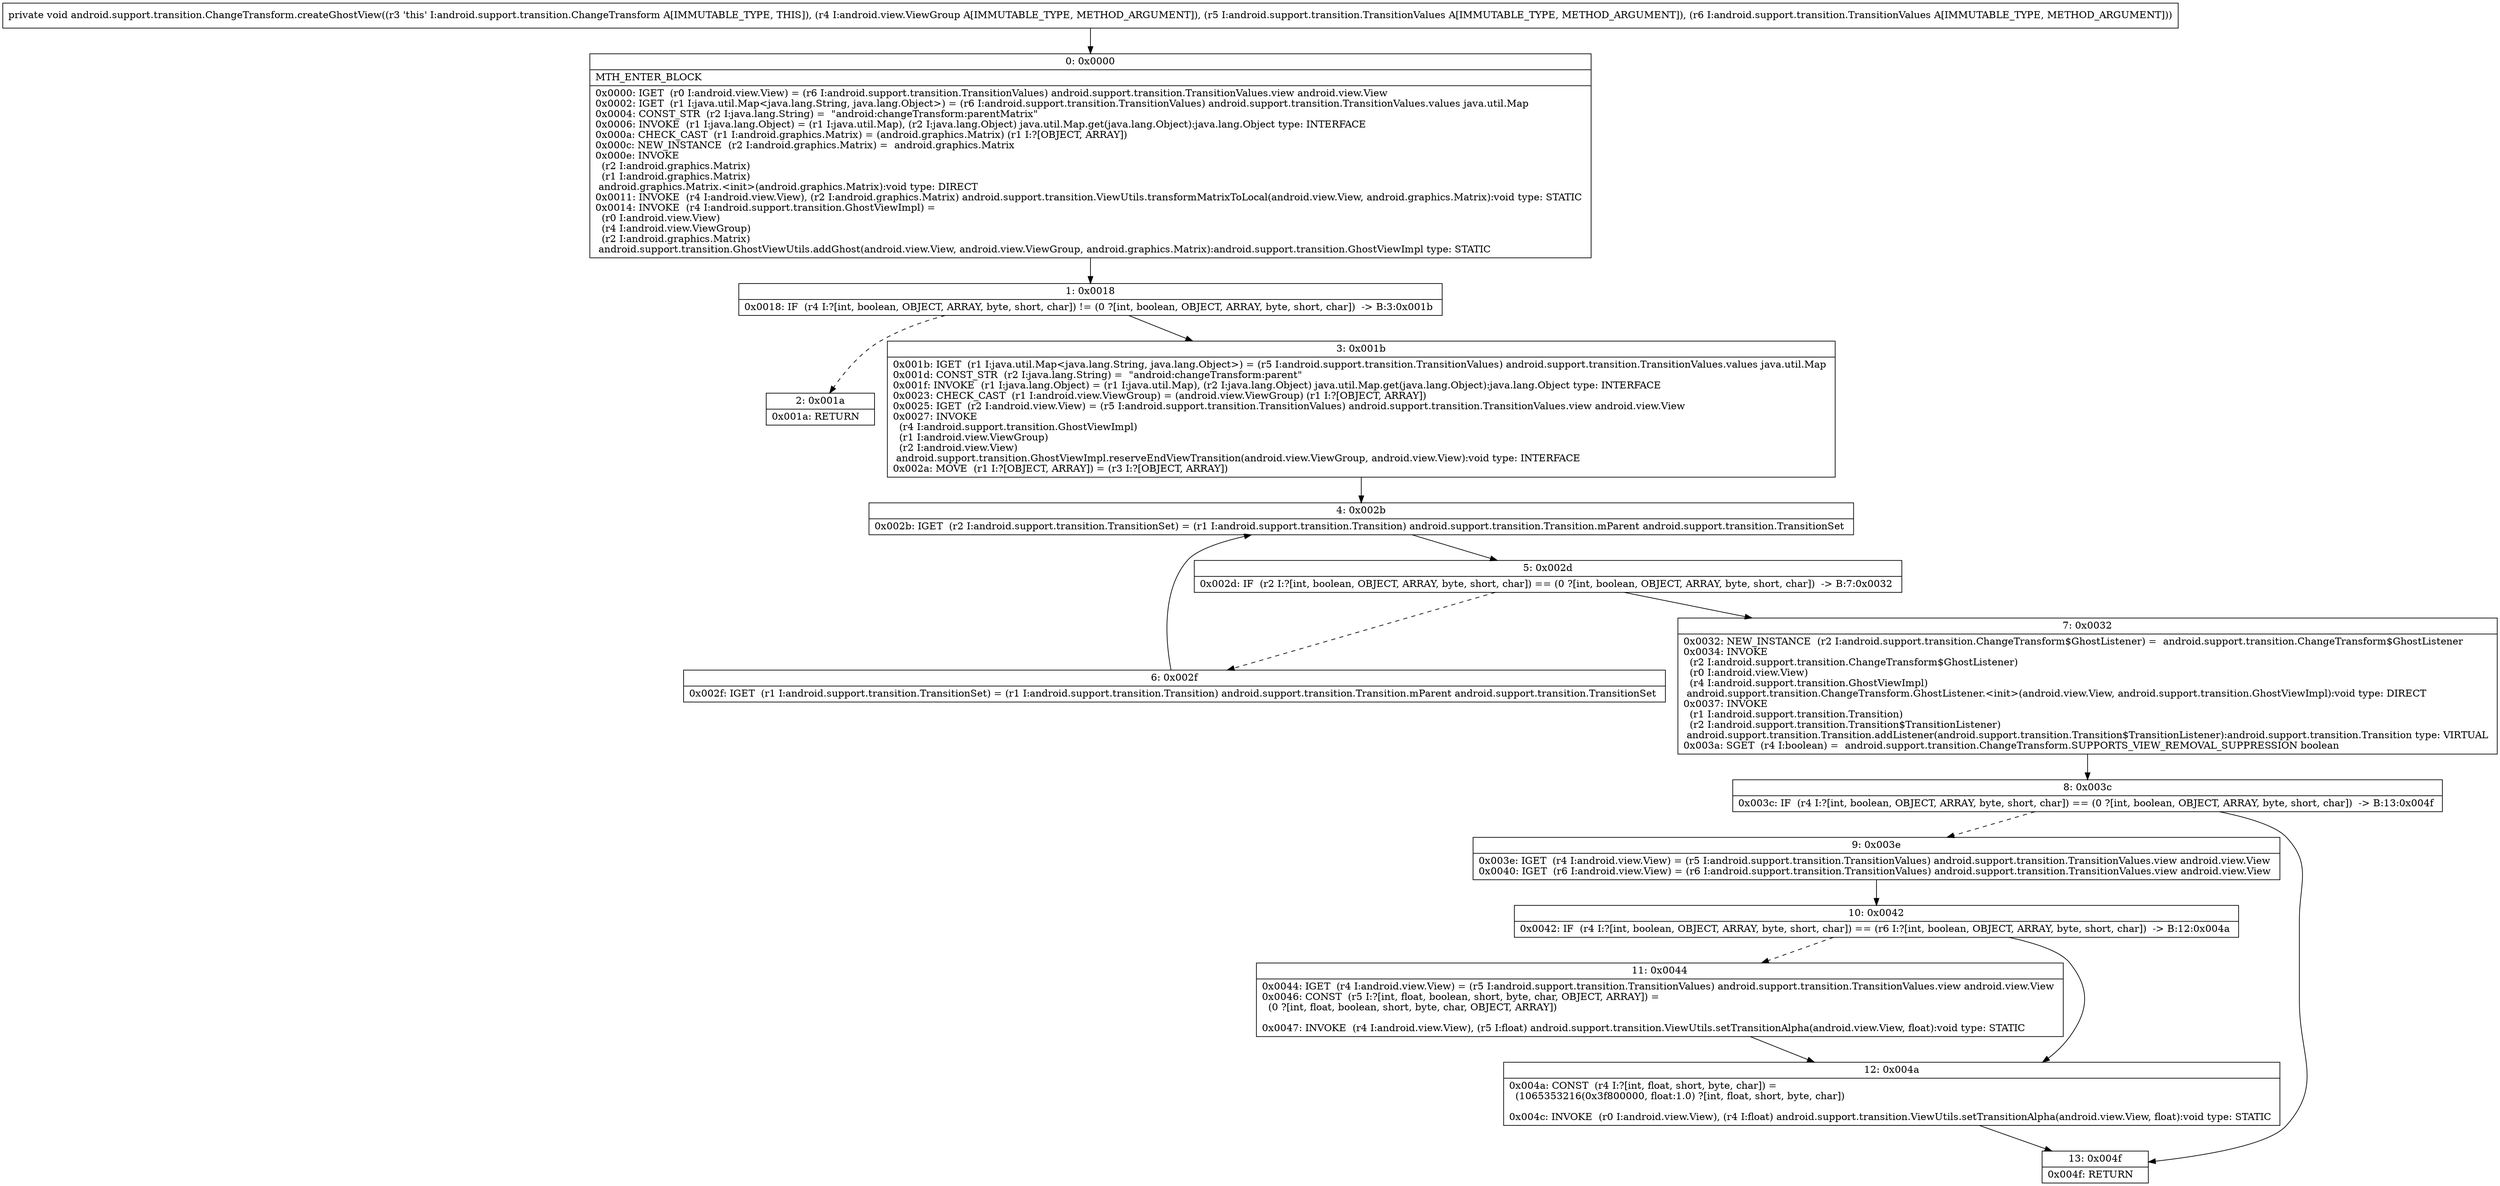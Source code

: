 digraph "CFG forandroid.support.transition.ChangeTransform.createGhostView(Landroid\/view\/ViewGroup;Landroid\/support\/transition\/TransitionValues;Landroid\/support\/transition\/TransitionValues;)V" {
Node_0 [shape=record,label="{0\:\ 0x0000|MTH_ENTER_BLOCK\l|0x0000: IGET  (r0 I:android.view.View) = (r6 I:android.support.transition.TransitionValues) android.support.transition.TransitionValues.view android.view.View \l0x0002: IGET  (r1 I:java.util.Map\<java.lang.String, java.lang.Object\>) = (r6 I:android.support.transition.TransitionValues) android.support.transition.TransitionValues.values java.util.Map \l0x0004: CONST_STR  (r2 I:java.lang.String) =  \"android:changeTransform:parentMatrix\" \l0x0006: INVOKE  (r1 I:java.lang.Object) = (r1 I:java.util.Map), (r2 I:java.lang.Object) java.util.Map.get(java.lang.Object):java.lang.Object type: INTERFACE \l0x000a: CHECK_CAST  (r1 I:android.graphics.Matrix) = (android.graphics.Matrix) (r1 I:?[OBJECT, ARRAY]) \l0x000c: NEW_INSTANCE  (r2 I:android.graphics.Matrix) =  android.graphics.Matrix \l0x000e: INVOKE  \l  (r2 I:android.graphics.Matrix)\l  (r1 I:android.graphics.Matrix)\l android.graphics.Matrix.\<init\>(android.graphics.Matrix):void type: DIRECT \l0x0011: INVOKE  (r4 I:android.view.View), (r2 I:android.graphics.Matrix) android.support.transition.ViewUtils.transformMatrixToLocal(android.view.View, android.graphics.Matrix):void type: STATIC \l0x0014: INVOKE  (r4 I:android.support.transition.GhostViewImpl) = \l  (r0 I:android.view.View)\l  (r4 I:android.view.ViewGroup)\l  (r2 I:android.graphics.Matrix)\l android.support.transition.GhostViewUtils.addGhost(android.view.View, android.view.ViewGroup, android.graphics.Matrix):android.support.transition.GhostViewImpl type: STATIC \l}"];
Node_1 [shape=record,label="{1\:\ 0x0018|0x0018: IF  (r4 I:?[int, boolean, OBJECT, ARRAY, byte, short, char]) != (0 ?[int, boolean, OBJECT, ARRAY, byte, short, char])  \-\> B:3:0x001b \l}"];
Node_2 [shape=record,label="{2\:\ 0x001a|0x001a: RETURN   \l}"];
Node_3 [shape=record,label="{3\:\ 0x001b|0x001b: IGET  (r1 I:java.util.Map\<java.lang.String, java.lang.Object\>) = (r5 I:android.support.transition.TransitionValues) android.support.transition.TransitionValues.values java.util.Map \l0x001d: CONST_STR  (r2 I:java.lang.String) =  \"android:changeTransform:parent\" \l0x001f: INVOKE  (r1 I:java.lang.Object) = (r1 I:java.util.Map), (r2 I:java.lang.Object) java.util.Map.get(java.lang.Object):java.lang.Object type: INTERFACE \l0x0023: CHECK_CAST  (r1 I:android.view.ViewGroup) = (android.view.ViewGroup) (r1 I:?[OBJECT, ARRAY]) \l0x0025: IGET  (r2 I:android.view.View) = (r5 I:android.support.transition.TransitionValues) android.support.transition.TransitionValues.view android.view.View \l0x0027: INVOKE  \l  (r4 I:android.support.transition.GhostViewImpl)\l  (r1 I:android.view.ViewGroup)\l  (r2 I:android.view.View)\l android.support.transition.GhostViewImpl.reserveEndViewTransition(android.view.ViewGroup, android.view.View):void type: INTERFACE \l0x002a: MOVE  (r1 I:?[OBJECT, ARRAY]) = (r3 I:?[OBJECT, ARRAY]) \l}"];
Node_4 [shape=record,label="{4\:\ 0x002b|0x002b: IGET  (r2 I:android.support.transition.TransitionSet) = (r1 I:android.support.transition.Transition) android.support.transition.Transition.mParent android.support.transition.TransitionSet \l}"];
Node_5 [shape=record,label="{5\:\ 0x002d|0x002d: IF  (r2 I:?[int, boolean, OBJECT, ARRAY, byte, short, char]) == (0 ?[int, boolean, OBJECT, ARRAY, byte, short, char])  \-\> B:7:0x0032 \l}"];
Node_6 [shape=record,label="{6\:\ 0x002f|0x002f: IGET  (r1 I:android.support.transition.TransitionSet) = (r1 I:android.support.transition.Transition) android.support.transition.Transition.mParent android.support.transition.TransitionSet \l}"];
Node_7 [shape=record,label="{7\:\ 0x0032|0x0032: NEW_INSTANCE  (r2 I:android.support.transition.ChangeTransform$GhostListener) =  android.support.transition.ChangeTransform$GhostListener \l0x0034: INVOKE  \l  (r2 I:android.support.transition.ChangeTransform$GhostListener)\l  (r0 I:android.view.View)\l  (r4 I:android.support.transition.GhostViewImpl)\l android.support.transition.ChangeTransform.GhostListener.\<init\>(android.view.View, android.support.transition.GhostViewImpl):void type: DIRECT \l0x0037: INVOKE  \l  (r1 I:android.support.transition.Transition)\l  (r2 I:android.support.transition.Transition$TransitionListener)\l android.support.transition.Transition.addListener(android.support.transition.Transition$TransitionListener):android.support.transition.Transition type: VIRTUAL \l0x003a: SGET  (r4 I:boolean) =  android.support.transition.ChangeTransform.SUPPORTS_VIEW_REMOVAL_SUPPRESSION boolean \l}"];
Node_8 [shape=record,label="{8\:\ 0x003c|0x003c: IF  (r4 I:?[int, boolean, OBJECT, ARRAY, byte, short, char]) == (0 ?[int, boolean, OBJECT, ARRAY, byte, short, char])  \-\> B:13:0x004f \l}"];
Node_9 [shape=record,label="{9\:\ 0x003e|0x003e: IGET  (r4 I:android.view.View) = (r5 I:android.support.transition.TransitionValues) android.support.transition.TransitionValues.view android.view.View \l0x0040: IGET  (r6 I:android.view.View) = (r6 I:android.support.transition.TransitionValues) android.support.transition.TransitionValues.view android.view.View \l}"];
Node_10 [shape=record,label="{10\:\ 0x0042|0x0042: IF  (r4 I:?[int, boolean, OBJECT, ARRAY, byte, short, char]) == (r6 I:?[int, boolean, OBJECT, ARRAY, byte, short, char])  \-\> B:12:0x004a \l}"];
Node_11 [shape=record,label="{11\:\ 0x0044|0x0044: IGET  (r4 I:android.view.View) = (r5 I:android.support.transition.TransitionValues) android.support.transition.TransitionValues.view android.view.View \l0x0046: CONST  (r5 I:?[int, float, boolean, short, byte, char, OBJECT, ARRAY]) = \l  (0 ?[int, float, boolean, short, byte, char, OBJECT, ARRAY])\l \l0x0047: INVOKE  (r4 I:android.view.View), (r5 I:float) android.support.transition.ViewUtils.setTransitionAlpha(android.view.View, float):void type: STATIC \l}"];
Node_12 [shape=record,label="{12\:\ 0x004a|0x004a: CONST  (r4 I:?[int, float, short, byte, char]) = \l  (1065353216(0x3f800000, float:1.0) ?[int, float, short, byte, char])\l \l0x004c: INVOKE  (r0 I:android.view.View), (r4 I:float) android.support.transition.ViewUtils.setTransitionAlpha(android.view.View, float):void type: STATIC \l}"];
Node_13 [shape=record,label="{13\:\ 0x004f|0x004f: RETURN   \l}"];
MethodNode[shape=record,label="{private void android.support.transition.ChangeTransform.createGhostView((r3 'this' I:android.support.transition.ChangeTransform A[IMMUTABLE_TYPE, THIS]), (r4 I:android.view.ViewGroup A[IMMUTABLE_TYPE, METHOD_ARGUMENT]), (r5 I:android.support.transition.TransitionValues A[IMMUTABLE_TYPE, METHOD_ARGUMENT]), (r6 I:android.support.transition.TransitionValues A[IMMUTABLE_TYPE, METHOD_ARGUMENT])) }"];
MethodNode -> Node_0;
Node_0 -> Node_1;
Node_1 -> Node_2[style=dashed];
Node_1 -> Node_3;
Node_3 -> Node_4;
Node_4 -> Node_5;
Node_5 -> Node_6[style=dashed];
Node_5 -> Node_7;
Node_6 -> Node_4;
Node_7 -> Node_8;
Node_8 -> Node_9[style=dashed];
Node_8 -> Node_13;
Node_9 -> Node_10;
Node_10 -> Node_11[style=dashed];
Node_10 -> Node_12;
Node_11 -> Node_12;
Node_12 -> Node_13;
}

